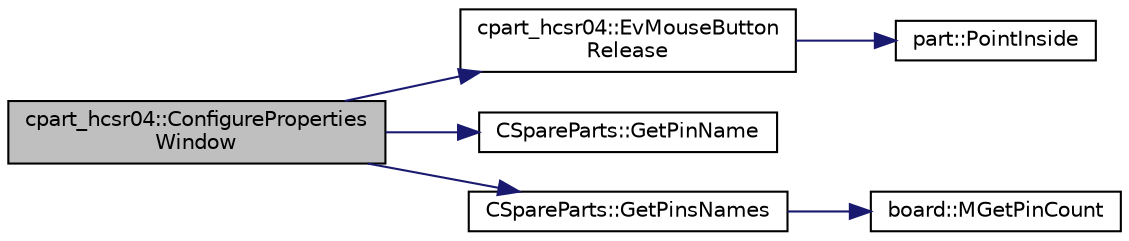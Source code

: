 digraph "cpart_hcsr04::ConfigurePropertiesWindow"
{
 // LATEX_PDF_SIZE
  edge [fontname="Helvetica",fontsize="10",labelfontname="Helvetica",labelfontsize="10"];
  node [fontname="Helvetica",fontsize="10",shape=record];
  rankdir="LR";
  Node1 [label="cpart_hcsr04::ConfigureProperties\lWindow",height=0.2,width=0.4,color="black", fillcolor="grey75", style="filled", fontcolor="black",tooltip="Called to configure the properties window."];
  Node1 -> Node2 [color="midnightblue",fontsize="10",style="solid",fontname="Helvetica"];
  Node2 [label="cpart_hcsr04::EvMouseButton\lRelease",height=0.2,width=0.4,color="black", fillcolor="white", style="filled",URL="$classcpart__hcsr04.html#aca7cb72b169ca35271527b6bfd36739a",tooltip="Event handler on the part."];
  Node2 -> Node3 [color="midnightblue",fontsize="10",style="solid",fontname="Helvetica"];
  Node3 [label="part::PointInside",height=0.2,width=0.4,color="black", fillcolor="white", style="filled",URL="$classpart.html#a99de50507d46d85ece50269de14e5992",tooltip="Return if point x,y is inside of part."];
  Node1 -> Node4 [color="midnightblue",fontsize="10",style="solid",fontname="Helvetica"];
  Node4 [label="CSpareParts::GetPinName",height=0.2,width=0.4,color="black", fillcolor="white", style="filled",URL="$class_c_spare_parts.html#a56db36d1a8c49ca039b5feb083f4fed0",tooltip="Return the name of one pin."];
  Node1 -> Node5 [color="midnightblue",fontsize="10",style="solid",fontname="Helvetica"];
  Node5 [label="CSpareParts::GetPinsNames",height=0.2,width=0.4,color="black", fillcolor="white", style="filled",URL="$class_c_spare_parts.html#aafd37c23afd7ccd809ab85032a479a62",tooltip="Return the name of all pins."];
  Node5 -> Node6 [color="midnightblue",fontsize="10",style="solid",fontname="Helvetica"];
  Node6 [label="board::MGetPinCount",height=0.2,width=0.4,color="black", fillcolor="white", style="filled",URL="$classboard.html#a670f0ecc8e8b3208a863588ebfeef533",tooltip="board microcontroller pin count"];
}
